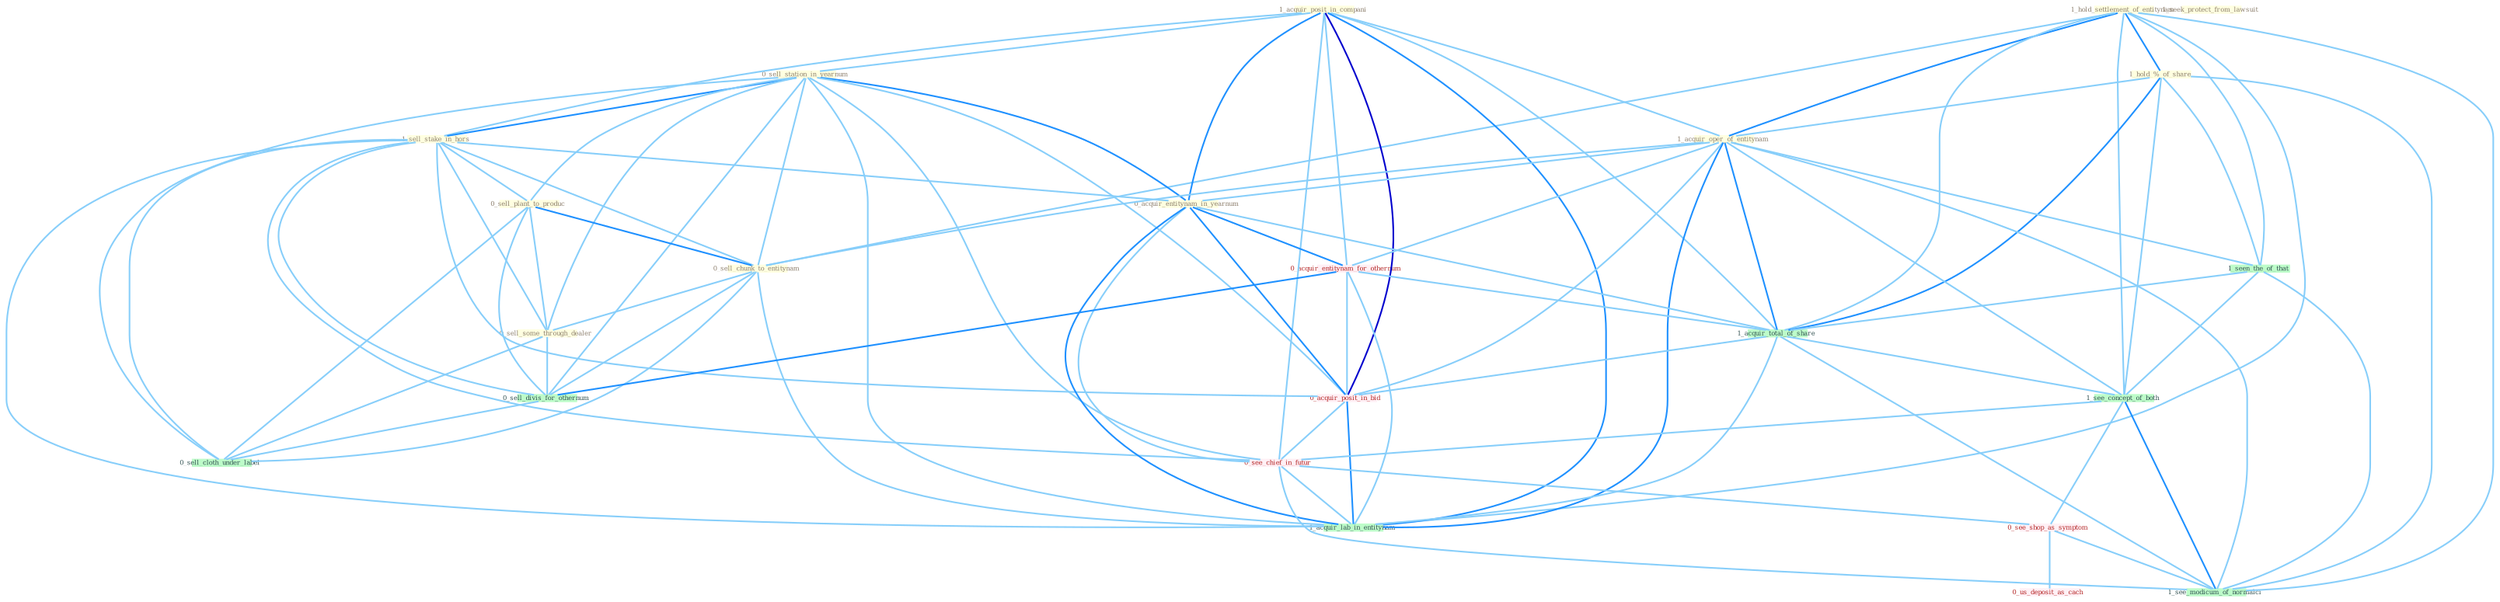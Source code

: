 Graph G{ 
    node
    [shape=polygon,style=filled,width=.5,height=.06,color="#BDFCC9",fixedsize=true,fontsize=4,
    fontcolor="#2f4f4f"];
    {node
    [color="#ffffe0", fontcolor="#8b7d6b"] "1_hold_settlement_of_entitynam " "1_acquir_posit_in_compani " "1_hold_%_of_share " "1_seek_protect_from_lawsuit " "0_sell_station_in_yearnum " "1_acquir_oper_of_entitynam " "1_sell_stake_in_hors " "0_sell_plant_to_produc " "0_sell_chunk_to_entitynam " "0_sell_some_through_dealer " "0_acquir_entitynam_in_yearnum "}
{node [color="#fff0f5", fontcolor="#b22222"] "0_acquir_entitynam_for_othernum " "0_acquir_posit_in_bid " "0_see_chief_in_futur " "0_see_shop_as_symptom " "0_us_deposit_as_cach "}
edge [color="#B0E2FF"];

	"1_hold_settlement_of_entitynam " -- "1_hold_%_of_share " [w="2", color="#1e90ff" , len=0.8];
	"1_hold_settlement_of_entitynam " -- "1_acquir_oper_of_entitynam " [w="2", color="#1e90ff" , len=0.8];
	"1_hold_settlement_of_entitynam " -- "0_sell_chunk_to_entitynam " [w="1", color="#87cefa" ];
	"1_hold_settlement_of_entitynam " -- "1_seen_the_of_that " [w="1", color="#87cefa" ];
	"1_hold_settlement_of_entitynam " -- "1_acquir_total_of_share " [w="1", color="#87cefa" ];
	"1_hold_settlement_of_entitynam " -- "1_see_concept_of_both " [w="1", color="#87cefa" ];
	"1_hold_settlement_of_entitynam " -- "1_acquir_lab_in_entitynam " [w="1", color="#87cefa" ];
	"1_hold_settlement_of_entitynam " -- "1_see_modicum_of_normalci " [w="1", color="#87cefa" ];
	"1_acquir_posit_in_compani " -- "0_sell_station_in_yearnum " [w="1", color="#87cefa" ];
	"1_acquir_posit_in_compani " -- "1_acquir_oper_of_entitynam " [w="1", color="#87cefa" ];
	"1_acquir_posit_in_compani " -- "1_sell_stake_in_hors " [w="1", color="#87cefa" ];
	"1_acquir_posit_in_compani " -- "0_acquir_entitynam_in_yearnum " [w="2", color="#1e90ff" , len=0.8];
	"1_acquir_posit_in_compani " -- "0_acquir_entitynam_for_othernum " [w="1", color="#87cefa" ];
	"1_acquir_posit_in_compani " -- "1_acquir_total_of_share " [w="1", color="#87cefa" ];
	"1_acquir_posit_in_compani " -- "0_acquir_posit_in_bid " [w="3", color="#0000cd" , len=0.6];
	"1_acquir_posit_in_compani " -- "0_see_chief_in_futur " [w="1", color="#87cefa" ];
	"1_acquir_posit_in_compani " -- "1_acquir_lab_in_entitynam " [w="2", color="#1e90ff" , len=0.8];
	"1_hold_%_of_share " -- "1_acquir_oper_of_entitynam " [w="1", color="#87cefa" ];
	"1_hold_%_of_share " -- "1_seen_the_of_that " [w="1", color="#87cefa" ];
	"1_hold_%_of_share " -- "1_acquir_total_of_share " [w="2", color="#1e90ff" , len=0.8];
	"1_hold_%_of_share " -- "1_see_concept_of_both " [w="1", color="#87cefa" ];
	"1_hold_%_of_share " -- "1_see_modicum_of_normalci " [w="1", color="#87cefa" ];
	"0_sell_station_in_yearnum " -- "1_sell_stake_in_hors " [w="2", color="#1e90ff" , len=0.8];
	"0_sell_station_in_yearnum " -- "0_sell_plant_to_produc " [w="1", color="#87cefa" ];
	"0_sell_station_in_yearnum " -- "0_sell_chunk_to_entitynam " [w="1", color="#87cefa" ];
	"0_sell_station_in_yearnum " -- "0_sell_some_through_dealer " [w="1", color="#87cefa" ];
	"0_sell_station_in_yearnum " -- "0_acquir_entitynam_in_yearnum " [w="2", color="#1e90ff" , len=0.8];
	"0_sell_station_in_yearnum " -- "0_sell_divis_for_othernum " [w="1", color="#87cefa" ];
	"0_sell_station_in_yearnum " -- "0_sell_cloth_under_label " [w="1", color="#87cefa" ];
	"0_sell_station_in_yearnum " -- "0_acquir_posit_in_bid " [w="1", color="#87cefa" ];
	"0_sell_station_in_yearnum " -- "0_see_chief_in_futur " [w="1", color="#87cefa" ];
	"0_sell_station_in_yearnum " -- "1_acquir_lab_in_entitynam " [w="1", color="#87cefa" ];
	"1_acquir_oper_of_entitynam " -- "0_sell_chunk_to_entitynam " [w="1", color="#87cefa" ];
	"1_acquir_oper_of_entitynam " -- "0_acquir_entitynam_in_yearnum " [w="1", color="#87cefa" ];
	"1_acquir_oper_of_entitynam " -- "0_acquir_entitynam_for_othernum " [w="1", color="#87cefa" ];
	"1_acquir_oper_of_entitynam " -- "1_seen_the_of_that " [w="1", color="#87cefa" ];
	"1_acquir_oper_of_entitynam " -- "1_acquir_total_of_share " [w="2", color="#1e90ff" , len=0.8];
	"1_acquir_oper_of_entitynam " -- "0_acquir_posit_in_bid " [w="1", color="#87cefa" ];
	"1_acquir_oper_of_entitynam " -- "1_see_concept_of_both " [w="1", color="#87cefa" ];
	"1_acquir_oper_of_entitynam " -- "1_acquir_lab_in_entitynam " [w="2", color="#1e90ff" , len=0.8];
	"1_acquir_oper_of_entitynam " -- "1_see_modicum_of_normalci " [w="1", color="#87cefa" ];
	"1_sell_stake_in_hors " -- "0_sell_plant_to_produc " [w="1", color="#87cefa" ];
	"1_sell_stake_in_hors " -- "0_sell_chunk_to_entitynam " [w="1", color="#87cefa" ];
	"1_sell_stake_in_hors " -- "0_sell_some_through_dealer " [w="1", color="#87cefa" ];
	"1_sell_stake_in_hors " -- "0_acquir_entitynam_in_yearnum " [w="1", color="#87cefa" ];
	"1_sell_stake_in_hors " -- "0_sell_divis_for_othernum " [w="1", color="#87cefa" ];
	"1_sell_stake_in_hors " -- "0_sell_cloth_under_label " [w="1", color="#87cefa" ];
	"1_sell_stake_in_hors " -- "0_acquir_posit_in_bid " [w="1", color="#87cefa" ];
	"1_sell_stake_in_hors " -- "0_see_chief_in_futur " [w="1", color="#87cefa" ];
	"1_sell_stake_in_hors " -- "1_acquir_lab_in_entitynam " [w="1", color="#87cefa" ];
	"0_sell_plant_to_produc " -- "0_sell_chunk_to_entitynam " [w="2", color="#1e90ff" , len=0.8];
	"0_sell_plant_to_produc " -- "0_sell_some_through_dealer " [w="1", color="#87cefa" ];
	"0_sell_plant_to_produc " -- "0_sell_divis_for_othernum " [w="1", color="#87cefa" ];
	"0_sell_plant_to_produc " -- "0_sell_cloth_under_label " [w="1", color="#87cefa" ];
	"0_sell_chunk_to_entitynam " -- "0_sell_some_through_dealer " [w="1", color="#87cefa" ];
	"0_sell_chunk_to_entitynam " -- "0_sell_divis_for_othernum " [w="1", color="#87cefa" ];
	"0_sell_chunk_to_entitynam " -- "0_sell_cloth_under_label " [w="1", color="#87cefa" ];
	"0_sell_chunk_to_entitynam " -- "1_acquir_lab_in_entitynam " [w="1", color="#87cefa" ];
	"0_sell_some_through_dealer " -- "0_sell_divis_for_othernum " [w="1", color="#87cefa" ];
	"0_sell_some_through_dealer " -- "0_sell_cloth_under_label " [w="1", color="#87cefa" ];
	"0_acquir_entitynam_in_yearnum " -- "0_acquir_entitynam_for_othernum " [w="2", color="#1e90ff" , len=0.8];
	"0_acquir_entitynam_in_yearnum " -- "1_acquir_total_of_share " [w="1", color="#87cefa" ];
	"0_acquir_entitynam_in_yearnum " -- "0_acquir_posit_in_bid " [w="2", color="#1e90ff" , len=0.8];
	"0_acquir_entitynam_in_yearnum " -- "0_see_chief_in_futur " [w="1", color="#87cefa" ];
	"0_acquir_entitynam_in_yearnum " -- "1_acquir_lab_in_entitynam " [w="2", color="#1e90ff" , len=0.8];
	"0_acquir_entitynam_for_othernum " -- "0_sell_divis_for_othernum " [w="2", color="#1e90ff" , len=0.8];
	"0_acquir_entitynam_for_othernum " -- "1_acquir_total_of_share " [w="1", color="#87cefa" ];
	"0_acquir_entitynam_for_othernum " -- "0_acquir_posit_in_bid " [w="1", color="#87cefa" ];
	"0_acquir_entitynam_for_othernum " -- "1_acquir_lab_in_entitynam " [w="1", color="#87cefa" ];
	"1_seen_the_of_that " -- "1_acquir_total_of_share " [w="1", color="#87cefa" ];
	"1_seen_the_of_that " -- "1_see_concept_of_both " [w="1", color="#87cefa" ];
	"1_seen_the_of_that " -- "1_see_modicum_of_normalci " [w="1", color="#87cefa" ];
	"0_sell_divis_for_othernum " -- "0_sell_cloth_under_label " [w="1", color="#87cefa" ];
	"1_acquir_total_of_share " -- "0_acquir_posit_in_bid " [w="1", color="#87cefa" ];
	"1_acquir_total_of_share " -- "1_see_concept_of_both " [w="1", color="#87cefa" ];
	"1_acquir_total_of_share " -- "1_acquir_lab_in_entitynam " [w="1", color="#87cefa" ];
	"1_acquir_total_of_share " -- "1_see_modicum_of_normalci " [w="1", color="#87cefa" ];
	"0_acquir_posit_in_bid " -- "0_see_chief_in_futur " [w="1", color="#87cefa" ];
	"0_acquir_posit_in_bid " -- "1_acquir_lab_in_entitynam " [w="2", color="#1e90ff" , len=0.8];
	"1_see_concept_of_both " -- "0_see_chief_in_futur " [w="1", color="#87cefa" ];
	"1_see_concept_of_both " -- "0_see_shop_as_symptom " [w="1", color="#87cefa" ];
	"1_see_concept_of_both " -- "1_see_modicum_of_normalci " [w="2", color="#1e90ff" , len=0.8];
	"0_see_chief_in_futur " -- "0_see_shop_as_symptom " [w="1", color="#87cefa" ];
	"0_see_chief_in_futur " -- "1_acquir_lab_in_entitynam " [w="1", color="#87cefa" ];
	"0_see_chief_in_futur " -- "1_see_modicum_of_normalci " [w="1", color="#87cefa" ];
	"0_see_shop_as_symptom " -- "0_us_deposit_as_cach " [w="1", color="#87cefa" ];
	"0_see_shop_as_symptom " -- "1_see_modicum_of_normalci " [w="1", color="#87cefa" ];
}